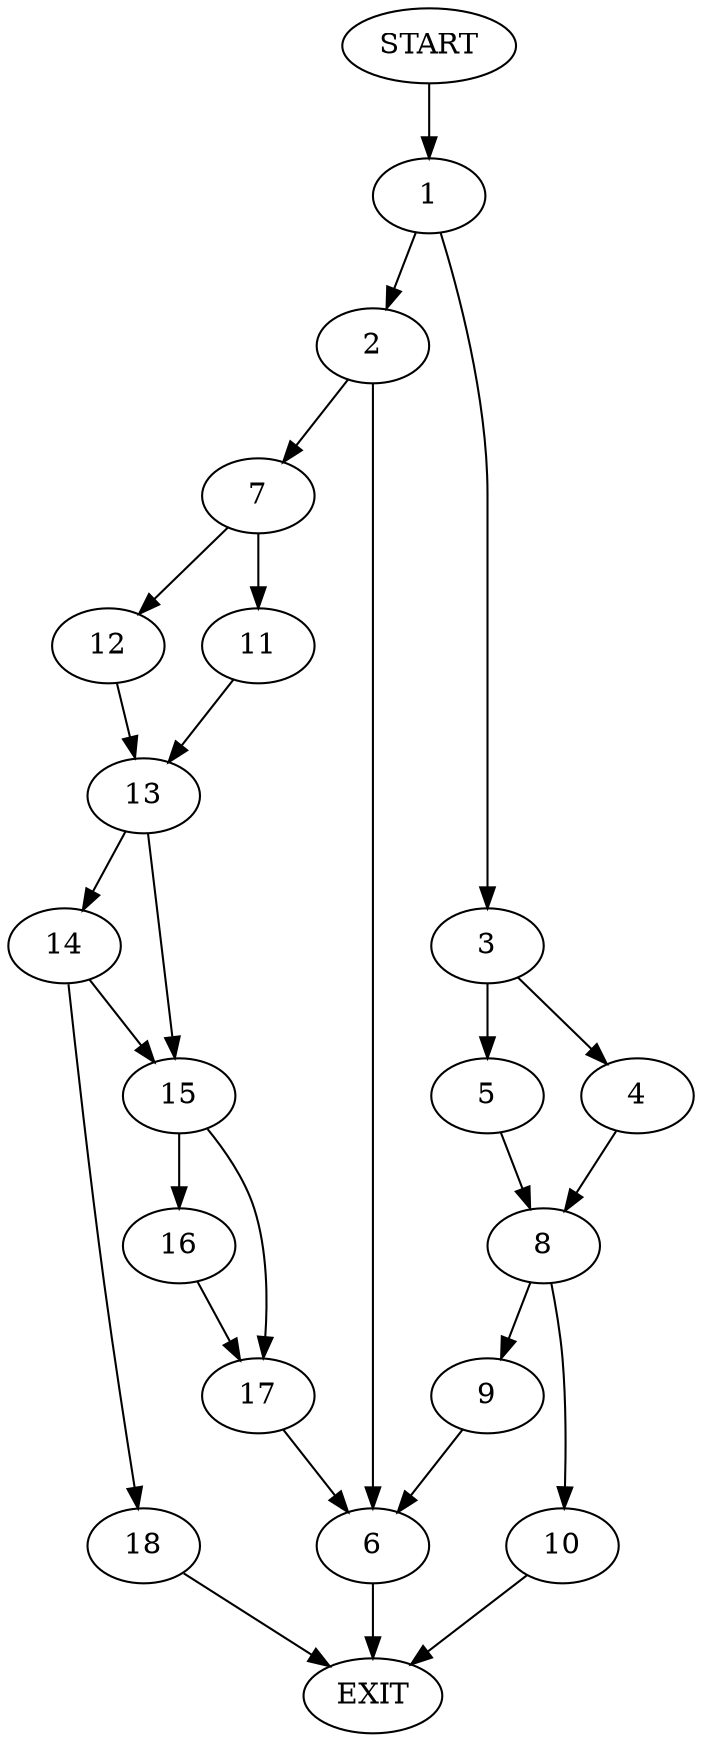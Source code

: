 digraph {
0 [label="START"]
19 [label="EXIT"]
0 -> 1
1 -> 2
1 -> 3
3 -> 4
3 -> 5
2 -> 6
2 -> 7
4 -> 8
5 -> 8
8 -> 9
8 -> 10
10 -> 19
9 -> 6
6 -> 19
7 -> 11
7 -> 12
12 -> 13
11 -> 13
13 -> 14
13 -> 15
15 -> 16
15 -> 17
14 -> 15
14 -> 18
18 -> 19
16 -> 17
17 -> 6
}
